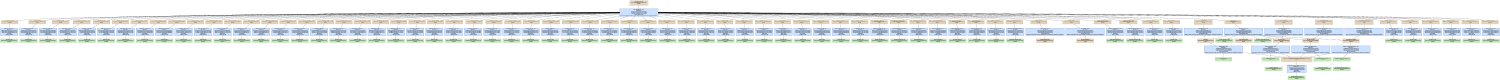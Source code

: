 digraph Blackjack {
   size = "10.000000,8.500000";
   concentrate = false;

   node [ shape = box, style = filled, color = "0.3 0.5 0.6", fillcolor = "0.3 0.2 0.9", fontname = "Monaco", fontsize = "9" ];
   n00001 [ label = "Debug/Blackjack.app\ne83a576bf2e1bb0464ac22a1ec302eac\nMissing", color = "0.1 0.5 0.5", fillcolor = "0.1 0.2 0.9", peripheries = 3 ];
   n00002 [ label = "Contents/Info.plist\n2f836f35e0dffb156bac295a39620efe\nMissing", color = "0.1 0.5 0.5", fillcolor = "0.1 0.2 0.9" ];
   n00003 [ label = "Blackjack.build/Info.plist\n00000000000000000000000000000000\nMissing", color = "0.1 0.5 0.5", fillcolor = "0.1 0.2 0.9" ];
   n00004 [ label = "Contents/PkgInfo\n8413fcc5563b51d0894e0cd2a6708473\nMissing", color = "0.1 0.5 0.5", fillcolor = "0.1 0.2 0.9" ];
   n00005 [ label = "Blackjack.build/PkgInfo\n00000000000000000000000000000000\nMissing", color = "0.1 0.5 0.5", fillcolor = "0.1 0.2 0.9" ];
   n00006 [ label = "English.lproj/MainMenu.nib\n58ee4582824a3989ac7b4a2d6907cb5d\nMissing", color = "0.1 0.5 0.5", fillcolor = "0.1 0.2 0.9" ];
   n00007 [ label = "English.lproj/MainMenu.nib\n000000004379891100000000000000aa\nUpToDate" ];
   n00008 [ label = "English.lproj/InfoPlist.strings\n05b2372dee38e5b9128bb5173e645634\nMissing", color = "0.1 0.5 0.5", fillcolor = "0.1 0.2 0.9" ];
   n00009 [ label = "English.lproj/InfoPlist.strings\n0000000043619fc00000000000000102\nUpToDate" ];
   n00010 [ label = "Resources/11.png\n558bfafe9b539900a593160f2d95b6fa\nMissing", color = "0.1 0.5 0.5", fillcolor = "0.1 0.2 0.9" ];
   n00011 [ label = "Blackjack/11.png\n00000000436591570000000000000c4d\nUpToDate" ];
   n00012 [ label = "Resources/14.png\n43052fceb82fb97c45ad75cd444d1380\nMissing", color = "0.1 0.5 0.5", fillcolor = "0.1 0.2 0.9" ];
   n00013 [ label = "Blackjack/14.png\n00000000436591570000000000000c14\nUpToDate" ];
   n00014 [ label = "Resources/15.png\n09388f1c2619375854dd22e1aa34fd54\nMissing", color = "0.1 0.5 0.5", fillcolor = "0.1 0.2 0.9" ];
   n00015 [ label = "Blackjack/15.png\n00000000436591570000000000000c27\nUpToDate" ];
   n00016 [ label = "Resources/16.png\n4c6fc25b2bbb3cc93d72339c8fb52527\nMissing", color = "0.1 0.5 0.5", fillcolor = "0.1 0.2 0.9" ];
   n00017 [ label = "Blackjack/16.png\n00000000436591570000000000000be6\nUpToDate" ];
   n00018 [ label = "Resources/17.png\nb9b4e4b1eeac23d382e468ec09bba896\nMissing", color = "0.1 0.5 0.5", fillcolor = "0.1 0.2 0.9" ];
   n00019 [ label = "Blackjack/17.png\n0000000043659157000000000000026f\nUpToDate" ];
   n00020 [ label = "Resources/18.png\n8ffd0766ba6f5d7398ebd87f99818968\nMissing", color = "0.1 0.5 0.5", fillcolor = "0.1 0.2 0.9" ];
   n00021 [ label = "Blackjack/18.png\n00000000436591570000000000000254\nUpToDate" ];
   n00022 [ label = "Resources/19.png\n91b50a1c5077518b6c751cd0f37b3444\nMissing", color = "0.1 0.5 0.5", fillcolor = "0.1 0.2 0.9" ];
   n00023 [ label = "Blackjack/19.png\n00000000436591570000000000000276\nUpToDate" ];
   n00024 [ label = "Resources/20.png\n675ef475ad4236c35e0b768dfe37c257\nMissing", color = "0.1 0.5 0.5", fillcolor = "0.1 0.2 0.9" ];
   n00025 [ label = "Blackjack/20.png\n0000000043659157000000000000022a\nUpToDate" ];
   n00026 [ label = "Resources/21.png\nacf0fe5405294459dd3d45dcb43175f7\nMissing", color = "0.1 0.5 0.5", fillcolor = "0.1 0.2 0.9" ];
   n00027 [ label = "Blackjack/21.png\n000000004365915700000000000002a7\nUpToDate" ];
   n00028 [ label = "Resources/22.png\ne95bcdee9e4ede478b1f737eee716c70\nMissing", color = "0.1 0.5 0.5", fillcolor = "0.1 0.2 0.9" ];
   n00029 [ label = "Blackjack/22.png\n00000000436591570000000000000260\nUpToDate" ];
   n00030 [ label = "Resources/23.png\nd527cead3932d660add754e83441efc2\nMissing", color = "0.1 0.5 0.5", fillcolor = "0.1 0.2 0.9" ];
   n00031 [ label = "Blackjack/23.png\n0000000043659157000000000000027a\nUpToDate" ];
   n00032 [ label = "Resources/24.png\n9f1978d42a9b223770151c3807e56538\nMissing", color = "0.1 0.5 0.5", fillcolor = "0.1 0.2 0.9" ];
   n00033 [ label = "Blackjack/24.png\n00000000436591570000000000000215\nUpToDate" ];
   n00034 [ label = "Resources/25.png\na1f48b72f38f084588875b112b2d9544\nMissing", color = "0.1 0.5 0.5", fillcolor = "0.1 0.2 0.9" ];
   n00035 [ label = "Blackjack/25.png\n00000000436591570000000000000264\nUpToDate" ];
   n00036 [ label = "Resources/26.png\nac154bc1cbae984e8dfc9cd19b978f56\nMissing", color = "0.1 0.5 0.5", fillcolor = "0.1 0.2 0.9" ];
   n00037 [ label = "Blackjack/26.png\n0000000043659157000000000000026a\nUpToDate" ];
   n00038 [ label = "Resources/27.png\nabb359dde3393bf712db465a35415c93\nMissing", color = "0.1 0.5 0.5", fillcolor = "0.1 0.2 0.9" ];
   n00039 [ label = "Blackjack/27.png\n00000000436591570000000000000271\nUpToDate" ];
   n00040 [ label = "Resources/28.png\n4f428b6a2431f64e4a14ef5eef84bb0d\nMissing", color = "0.1 0.5 0.5", fillcolor = "0.1 0.2 0.9" ];
   n00041 [ label = "Blackjack/28.png\n0000000043659157000000000000020d\nUpToDate" ];
   n00042 [ label = "Resources/29.png\n9683630dc1e8aa2d7c3b3e8ddbdbdaf3\nMissing", color = "0.1 0.5 0.5", fillcolor = "0.1 0.2 0.9" ];
   n00043 [ label = "Blackjack/29.png\n00000000436591570000000000000262\nUpToDate" ];
   n00044 [ label = "Resources/3.png\nc460351a7fd7e0d511a90d59f54c843f\nMissing", color = "0.1 0.5 0.5", fillcolor = "0.1 0.2 0.9" ];
   n00045 [ label = "Blackjack/3.png\n000000004365915700000000000001c5\nUpToDate" ];
   n00046 [ label = "Resources/30.png\n912fba66743463af1abad230e0418aed\nMissing", color = "0.1 0.5 0.5", fillcolor = "0.1 0.2 0.9" ];
   n00047 [ label = "Blackjack/30.png\n00000000436591570000000000000261\nUpToDate" ];
   n00048 [ label = "Resources/31.png\nbbf5984c4c3aae95770917334a8e7a88\nMissing", color = "0.1 0.5 0.5", fillcolor = "0.1 0.2 0.9" ];
   n00049 [ label = "Blackjack/31.png\n0000000043659157000000000000025e\nUpToDate" ];
   n00050 [ label = "Resources/32.png\n9f89bb10c160cc0b9c26bacbbe073f1c\nMissing", color = "0.1 0.5 0.5", fillcolor = "0.1 0.2 0.9" ];
   n00051 [ label = "Blackjack/32.png\n00000000436591570000000000000201\nUpToDate" ];
   n00052 [ label = "Resources/33.png\n991eb58a7c14b9858bffb22f7d4fc336\nMissing", color = "0.1 0.5 0.5", fillcolor = "0.1 0.2 0.9" ];
   n00053 [ label = "Blackjack/33.png\n000000004365915700000000000001fe\nUpToDate" ];
   n00054 [ label = "Resources/34.png\n168bad955e4afcdc57ad3b347d0ec71c\nMissing", color = "0.1 0.5 0.5", fillcolor = "0.1 0.2 0.9" ];
   n00055 [ label = "Blackjack/34.png\n00000000436591570000000000000208\nUpToDate" ];
   n00056 [ label = "Resources/35.png\nd45e00698108b82176c0df7bebe704b4\nMissing", color = "0.1 0.5 0.5", fillcolor = "0.1 0.2 0.9" ];
   n00057 [ label = "Blackjack/35.png\n00000000436591570000000000000213\nUpToDate" ];
   n00058 [ label = "Resources/36.png\nb0d3c4c78c6f0c37d1cea80849abaafd\nMissing", color = "0.1 0.5 0.5", fillcolor = "0.1 0.2 0.9" ];
   n00059 [ label = "Blackjack/36.png\n000000004365915700000000000001cf\nUpToDate" ];
   n00060 [ label = "Resources/37.png\nfbdb49cda25ef0460b5c7851a7f1b296\nMissing", color = "0.1 0.5 0.5", fillcolor = "0.1 0.2 0.9" ];
   n00061 [ label = "Blackjack/37.png\n00000000436591570000000000000229\nUpToDate" ];
   n00062 [ label = "Resources/38.png\ne2ec878f9ec41c6413885f15ab94425b\nMissing", color = "0.1 0.5 0.5", fillcolor = "0.1 0.2 0.9" ];
   n00063 [ label = "Blackjack/38.png\n0000000043659157000000000000022e\nUpToDate" ];
   n00064 [ label = "Resources/39.png\n44f85f52207437b8cb5fcfed918c0212\nMissing", color = "0.1 0.5 0.5", fillcolor = "0.1 0.2 0.9" ];
   n00065 [ label = "Blackjack/39.png\n00000000436591570000000000000242\nUpToDate" ];
   n00066 [ label = "Resources/4.png\nbfe63db2bc50f8e5bb7c52c1c0b1ff71\nMissing", color = "0.1 0.5 0.5", fillcolor = "0.1 0.2 0.9" ];
   n00067 [ label = "Blackjack/4.png\n00000000436591570000000000000184\nUpToDate" ];
   n00068 [ label = "Resources/40.png\nd391230a11d5aa9a5c1969cf58b0ba6f\nMissing", color = "0.1 0.5 0.5", fillcolor = "0.1 0.2 0.9" ];
   n00069 [ label = "Blackjack/40.png\n000000004365915700000000000001de\nUpToDate" ];
   n00070 [ label = "Resources/41.png\n664f5dff0649f22b2e9d4c4d219795b3\nMissing", color = "0.1 0.5 0.5", fillcolor = "0.1 0.2 0.9" ];
   n00071 [ label = "Blackjack/41.png\n000000004365915700000000000001da\nUpToDate" ];
   n00072 [ label = "Resources/42.png\ncb5ed950c5c4e0306d194c0e713bb288\nMissing", color = "0.1 0.5 0.5", fillcolor = "0.1 0.2 0.9" ];
   n00073 [ label = "Blackjack/42.png\n000000004365915700000000000001e6\nUpToDate" ];
   n00074 [ label = "Resources/43.png\n5c06613d57b4b74fb7303a13fc0bbe32\nMissing", color = "0.1 0.5 0.5", fillcolor = "0.1 0.2 0.9" ];
   n00075 [ label = "Blackjack/43.png\n000000004365915700000000000001ee\nUpToDate" ];
   n00076 [ label = "Resources/44.png\nce278a80ebb84ab6cfe090f717f3fb51\nMissing", color = "0.1 0.5 0.5", fillcolor = "0.1 0.2 0.9" ];
   n00077 [ label = "Blackjack/44.png\n000000004365915700000000000001b3\nUpToDate" ];
   n00078 [ label = "Resources/45.png\nf5e2578da93fee55313224427f6a297f\nMissing", color = "0.1 0.5 0.5", fillcolor = "0.1 0.2 0.9" ];
   n00079 [ label = "Blackjack/45.png\n000000004365915700000000000001f9\nUpToDate" ];
   n00080 [ label = "Resources/46.png\na96c00faddfdac3ff29a8d5cde16c527\nMissing", color = "0.1 0.5 0.5", fillcolor = "0.1 0.2 0.9" ];
   n00081 [ label = "Blackjack/46.png\n000000004365915700000000000001ff\nUpToDate" ];
   n00082 [ label = "Resources/47.png\n30de2d9d461ebc2d3ad6903d572a3ceb\nMissing", color = "0.1 0.5 0.5", fillcolor = "0.1 0.2 0.9" ];
   n00083 [ label = "Blackjack/47.png\n000000004365915700000000000001fc\nUpToDate" ];
   n00084 [ label = "Resources/48.png\nc6c6c33404e931757325e065d5d58ad5\nMissing", color = "0.1 0.5 0.5", fillcolor = "0.1 0.2 0.9" ];
   n00085 [ label = "Blackjack/48.png\n000000004365915700000000000001b8\nUpToDate" ];
   n00086 [ label = "Resources/49.png\nce5c5bb57ce3a964ed9ca7604e85bbbb\nMissing", color = "0.1 0.5 0.5", fillcolor = "0.1 0.2 0.9" ];
   n00087 [ label = "Blackjack/49.png\n000000004365915700000000000001c9\nUpToDate" ];
   n00088 [ label = "Resources/50.png\n315e22ba256e63e272213977ad30e666\nMissing", color = "0.1 0.5 0.5", fillcolor = "0.1 0.2 0.9" ];
   n00089 [ label = "Blackjack/50.png\n000000004365915700000000000001cf\nUpToDate" ];
   n00090 [ label = "Resources/51.png\n2ec61bd1868dc9fd7d3b1ae5e04695c0\nMissing", color = "0.1 0.5 0.5", fillcolor = "0.1 0.2 0.9" ];
   n00091 [ label = "Blackjack/51.png\n000000004365915700000000000001da\nUpToDate" ];
   n00092 [ label = "Resources/52.png\n786203af8dc16620f8b04f342d3bd54c\nMissing", color = "0.1 0.5 0.5", fillcolor = "0.1 0.2 0.9" ];
   n00093 [ label = "Blackjack/52.png\n0000000043659157000000000000019b\nUpToDate" ];
   n00094 [ label = "Resources/10.png\nfbd172342cf30d8a147f226ae85d25a7\nMissing", color = "0.1 0.5 0.5", fillcolor = "0.1 0.2 0.9" ];
   n00095 [ label = "Blackjack/10.png\n00000000436591570000000000000c94\nUpToDate" ];
   n00096 [ label = "Resources/12.png\nadb15dc6b52ed6a0f5f7172b0929add3\nMissing", color = "0.1 0.5 0.5", fillcolor = "0.1 0.2 0.9" ];
   n00097 [ label = "Blackjack/12.png\n00000000436591570000000000000c26\nUpToDate" ];
   n00098 [ label = "Resources/13.png\ne924b892bd335f7d2935c31af9730396\nMissing", color = "0.1 0.5 0.5", fillcolor = "0.1 0.2 0.9" ];
   n00099 [ label = "Blackjack/13.png\n00000000436591570000000000000c51\nUpToDate" ];
   n00100 [ label = "Resources/2.png\nd080bcc48c1ac5bb42af8c4a465f54f2\nMissing", color = "0.1 0.5 0.5", fillcolor = "0.1 0.2 0.9" ];
   n00101 [ label = "Blackjack/2.png\n00000000436591570000000000000247\nUpToDate" ];
   n00102 [ label = "Resources/6.png\n6e65022b40e0fe848a3e2b8e61b2f432\nMissing", color = "0.1 0.5 0.5", fillcolor = "0.1 0.2 0.9" ];
   n00103 [ label = "Blackjack/6.png\n00000000436591570000000000000c0b\nUpToDate" ];
   n00104 [ label = "Resources/7.png\ndaf104fd58688e250c8079b7f30db80c\nMissing", color = "0.1 0.5 0.5", fillcolor = "0.1 0.2 0.9" ];
   n00105 [ label = "Blackjack/7.png\n00000000436591570000000000000c75\nUpToDate" ];
   n00106 [ label = "Resources/8.png\n6d782cfadcba6b43fbfda230e3f89173\nMissing", color = "0.1 0.5 0.5", fillcolor = "0.1 0.2 0.9" ];
   n00107 [ label = "Blackjack/8.png\n00000000436591570000000000000c15\nUpToDate" ];
   n00108 [ label = "Resources/5.png\nced37b71bbf161cdf0508603f97b2eb1\nMissing", color = "0.1 0.5 0.5", fillcolor = "0.1 0.2 0.9" ];
   n00109 [ label = "Blackjack/5.png\n00000000436591570000000000000bd9\nUpToDate" ];
   n00110 [ label = "Resources/9.png\nc9693bead4ff099b8444dd03b48c9bef\nMissing", color = "0.1 0.5 0.5", fillcolor = "0.1 0.2 0.9" ];
   n00111 [ label = "Blackjack/9.png\n00000000436591570000000000000be4\nUpToDate" ];
   n00112 [ label = "Resources/b1fv.png\n063d85e01efa06d9d6829fb050cd805b\nMissing", color = "0.1 0.5 0.5", fillcolor = "0.1 0.2 0.9" ];
   n00113 [ label = "Blackjack/b1fv.png\n000000004365915700000000000000ef\nUpToDate" ];
   n00114 [ label = "Resources/1.png\nfe2644b06a0f7d93c5ca4758d17b658a\nMissing", color = "0.1 0.5 0.5", fillcolor = "0.1 0.2 0.9" ];
   n00115 [ label = "Blackjack/1.png\n000000004365915700000000000001b8\nUpToDate" ];
   n00116 [ label = "Resources/blackjack.icns\na34a5d07e341cfa987bd8944dacb1e1a\nMissing", color = "0.1 0.5 0.5", fillcolor = "0.1 0.2 0.9" ];
   n00117 [ label = "Blackjack/blackjack.icns\n0000000043765cf3000000000000dd0e\nUpToDate" ];
   n00118 [ label = "English.lproj/Preferences.nib\ne6b8823f53092d8416a74d58164abca6\nMissing", color = "0.1 0.5 0.5", fillcolor = "0.1 0.2 0.9" ];
   n00119 [ label = "English.lproj/Preferences.nib\n000000004379314900000000000000aa\nUpToDate" ];
   n00120 [ label = "Resources/gameover.aif\nb5a41c85461f4ff4eb5eb49c15321997\nMissing", color = "0.1 0.5 0.5", fillcolor = "0.1 0.2 0.9" ];
   n00121 [ label = "Blackjack/gameover.aif\n000000004379110a0000000000006b7a\nUpToDate" ];
   n00122 [ label = "Resources/notbadfo.aif\n89a9be1c775e70bd2ed19b0a8f98b394\nMissing", color = "0.1 0.5 0.5", fillcolor = "0.1 0.2 0.9" ];
   n00123 [ label = "Blackjack/notbadfo.aif\n00000000437911cf000000000000b600\nUpToDate" ];
   n00124 [ label = "Resources/synthetic.aif\n678f1b34e091376968ac4f250affd553\nMissing", color = "0.1 0.5 0.5", fillcolor = "0.1 0.2 0.9" ];
   n00125 [ label = "Blackjack/synthetic.aif\n00000000437912680000000000006ee0\nUpToDate" ];
   n00126 [ label = "Resources/yeah.wav\n3cebec84e438982adee609699c2bacf9\nMissing", color = "0.1 0.5 0.5", fillcolor = "0.1 0.2 0.9" ];
   n00127 [ label = "Blackjack/yeah.wav\n00000000437a49330000000000001dea\nUpToDate" ];
   n00128 [ label = "Resources/control.wav\nf9e2e6ab1d232c3f817f43615f41284d\nMissing", color = "0.1 0.5 0.5", fillcolor = "0.1 0.2 0.9" ];
   n00129 [ label = "../control.wav\n00000000437a4f380000000000009f50\nUpToDate" ];
   n00130 [ label = "Resources/inconceivable4.wav\nac0fa5ab0fa31d15cb1360a912a73535\nMissing", color = "0.1 0.5 0.5", fillcolor = "0.1 0.2 0.9" ];
   n00131 [ label = "Blackjack/inconceivable4.wav\n00000000437a53110000000000001adc\nUpToDate" ];
   n00132 [ label = "ppc/main.o\nb289b7f6c39951ca9adf943caec704c9\nMissing", color = "0.1 0.5 0.5", fillcolor = "0.1 0.2 0.9" ];
   n00133 [ label = "Blackjack/Blackjack_Prefix.pch\n0000000043619fc00000000000000095\nUpToDate" ];
   n00134 [ label = "Blackjack_Prefix-bblxwdbrkbgvaicllxnalfdzdrea/Blackjack_Prefix.pch.gch\n1384df6b63d092bef6a295ab705a6c8d\nMissing", color = "0.1 0.5 0.5", fillcolor = "0.1 0.2 0.9", peripheries = 3 ];
   n00135 [ label = "Blackjack/main.m\n0000000043619fc000000000000000ff\nUpToDate" ];
   n00136 [ label = "ppc/TableView.o\na183f9090348f5e53d42e86d918f85b6\nMissing", color = "0.1 0.5 0.5", fillcolor = "0.1 0.2 0.9" ];
   n00137 [ label = "Blackjack/TableView.m\n00000000437988ce00000000000012b2\nUpToDate" ];
   n00138 [ label = "ppc/AppController.o\n25a0c6434df34f22413ce4482badfbf6\nMissing", color = "0.1 0.5 0.5", fillcolor = "0.1 0.2 0.9" ];
   n00139 [ label = "Blackjack/AppController.m\n00000000437a54aa00000000000042ce\nUpToDate" ];
   n00140 [ label = "ppc/PreferenceController.o\nd364fff628d4a968148155b597c1e42b\nMissing", color = "0.1 0.5 0.5", fillcolor = "0.1 0.2 0.9" ];
   n00141 [ label = "Blackjack/PreferenceController.m\n0000000043798b3100000000000004dd\nUpToDate" ];
   n00142 [ label = "MacOS/Blackjack\ndaaa0fcbe92febf56a7f20a6148ed7a9\nMissing", color = "0.1 0.5 0.5", fillcolor = "0.1 0.2 0.9" ];
   n00143 [ label = "ppc/main.ob\n87e016d10e235ef96c5cdeb5106e3ad7\nMissing", color = "0.1 0.5 0.5", fillcolor = "0.1 0.2 0.9", peripheries = 3 ];
   n00144 [ label = "ppc/TableView.ob\n17a5f29cc03a5acd8fb98f374f9268ba\nMissing", color = "0.1 0.5 0.5", fillcolor = "0.1 0.2 0.9", peripheries = 3 ];
   n00145 [ label = "ppc/AppController.ob\n23fa50bce058f7f2f98ce3b69ba8a2f7\nMissing", color = "0.1 0.5 0.5", fillcolor = "0.1 0.2 0.9", peripheries = 3 ];
   n00146 [ label = "ppc/PreferenceController.ob\nc17384a6d9a5ebf34ea87c5048810a8b\nMissing", color = "0.1 0.5 0.5", fillcolor = "0.1 0.2 0.9", peripheries = 3 ];
   n00147 [ label = "Resources/libZeroLinkAppStub.a\n000000004314b4220000000000000ae0\nUpToDate" ];
   n00148 [ label = "Cocoa.framework/Cocoa[C]\n000000004374b4680000000000002260\nUpToDate" ];
   n00149 [ label = "ppc/Blackjack.zerolink\n00000000000000000000000000000000\nMissing", color = "0.1 0.5 0.5", fillcolor = "0.1 0.2 0.9" ];
   n00150 [ label = "Blackjack/TableView.h\n00000000437983810000000000000207\nUpToDate" ];
   n00151 [ label = "Blackjack/AppController.h\n00000000437a57c900000000000006ee\nUpToDate" ];
   n00152 [ label = "Blackjack/PreferenceController.h\n00000000437930040000000000000239\nUpToDate" ];

   node [ shape = box, style = "filled,bold", color = "0.7 0.5 0.7", fillcolor = "0.7 0.2 1.0", fontname = "Monaco", fontsize = "9" ];
   c00001 [ label = "PBXCp Info.plist <wt:0>\nwaitCount: 0\n00000000000000000000000000000000\n^ 2f836f35e0dffb156bac295a39620efe\n= 2f836f35e0dffb156bac295a39620efe\nIndirectlyNeedsToRun\nNeeds to run because at least one of the inputs to the command are scheduled to be updated.", color = "0.6 0.5 0.7", fillcolor = "0.6 0.2 1.0" ];
   c00002 [ label = "PBXCp PkgInfo <wt:0>\nwaitCount: 0\n00000000000000000000000000000000\n^ 8413fcc5563b51d0894e0cd2a6708473\n= 8413fcc5563b51d0894e0cd2a6708473\nIndirectlyNeedsToRun\nNeeds to run because at least one of the inputs to the command are scheduled to be updated.", color = "0.6 0.5 0.7", fillcolor = "0.6 0.2 1.0" ];
   c00003 [ label = "CpResource MainMenu.nib <wt:2>\nwaitCount: 0\n00000000000000000000000000000000\n^ 58ee4582824a3989ac7b4a2d6907cb5d\n= 58ee4582824a3989ac7b4a2d6907cb5d\nNeedsToRun\n1 output is missing", color = "0.6 0.5 0.7", fillcolor = "0.6 0.2 1.0" ];
   c00004 [ label = "CpResource InfoPlist.strings <wt:2>\nwaitCount: 0\n00000000000000000000000000000000\n^ 05b2372dee38e5b9128bb5173e645634\n= 05b2372dee38e5b9128bb5173e645634\nNeedsToRun\n1 output is missing", color = "0.6 0.5 0.7", fillcolor = "0.6 0.2 1.0" ];
   c00005 [ label = "CpResource 11.png <wt:2>\nwaitCount: 0\n00000000000000000000000000000000\n^ 558bfafe9b539900a593160f2d95b6fa\n= 558bfafe9b539900a593160f2d95b6fa\nNeedsToRun\n1 output is missing", color = "0.6 0.5 0.7", fillcolor = "0.6 0.2 1.0" ];
   c00006 [ label = "CpResource 14.png <wt:2>\nwaitCount: 0\n00000000000000000000000000000000\n^ 43052fceb82fb97c45ad75cd444d1380\n= 43052fceb82fb97c45ad75cd444d1380\nNeedsToRun\n1 output is missing", color = "0.6 0.5 0.7", fillcolor = "0.6 0.2 1.0" ];
   c00007 [ label = "CpResource 15.png <wt:2>\nwaitCount: 0\n00000000000000000000000000000000\n^ 09388f1c2619375854dd22e1aa34fd54\n= 09388f1c2619375854dd22e1aa34fd54\nNeedsToRun\n1 output is missing", color = "0.6 0.5 0.7", fillcolor = "0.6 0.2 1.0" ];
   c00008 [ label = "CpResource 16.png <wt:2>\nwaitCount: 0\n00000000000000000000000000000000\n^ 4c6fc25b2bbb3cc93d72339c8fb52527\n= 4c6fc25b2bbb3cc93d72339c8fb52527\nNeedsToRun\n1 output is missing", color = "0.6 0.5 0.7", fillcolor = "0.6 0.2 1.0" ];
   c00009 [ label = "CpResource 17.png <wt:2>\nwaitCount: 0\n00000000000000000000000000000000\n^ b9b4e4b1eeac23d382e468ec09bba896\n= b9b4e4b1eeac23d382e468ec09bba896\nNeedsToRun\n1 output is missing", color = "0.6 0.5 0.7", fillcolor = "0.6 0.2 1.0" ];
   c00010 [ label = "CpResource 18.png <wt:2>\nwaitCount: 0\n00000000000000000000000000000000\n^ 8ffd0766ba6f5d7398ebd87f99818968\n= 8ffd0766ba6f5d7398ebd87f99818968\nNeedsToRun\n1 output is missing", color = "0.6 0.5 0.7", fillcolor = "0.6 0.2 1.0" ];
   c00011 [ label = "CpResource 19.png <wt:2>\nwaitCount: 0\n00000000000000000000000000000000\n^ 91b50a1c5077518b6c751cd0f37b3444\n= 91b50a1c5077518b6c751cd0f37b3444\nNeedsToRun\n1 output is missing", color = "0.6 0.5 0.7", fillcolor = "0.6 0.2 1.0" ];
   c00012 [ label = "CpResource 20.png <wt:2>\nwaitCount: 0\n00000000000000000000000000000000\n^ 675ef475ad4236c35e0b768dfe37c257\n= 675ef475ad4236c35e0b768dfe37c257\nNeedsToRun\n1 output is missing", color = "0.6 0.5 0.7", fillcolor = "0.6 0.2 1.0" ];
   c00013 [ label = "CpResource 21.png <wt:2>\nwaitCount: 0\n00000000000000000000000000000000\n^ acf0fe5405294459dd3d45dcb43175f7\n= acf0fe5405294459dd3d45dcb43175f7\nNeedsToRun\n1 output is missing", color = "0.6 0.5 0.7", fillcolor = "0.6 0.2 1.0" ];
   c00014 [ label = "CpResource 22.png <wt:2>\nwaitCount: 0\n00000000000000000000000000000000\n^ e95bcdee9e4ede478b1f737eee716c70\n= e95bcdee9e4ede478b1f737eee716c70\nNeedsToRun\n1 output is missing", color = "0.6 0.5 0.7", fillcolor = "0.6 0.2 1.0" ];
   c00015 [ label = "CpResource 23.png <wt:2>\nwaitCount: 0\n00000000000000000000000000000000\n^ d527cead3932d660add754e83441efc2\n= d527cead3932d660add754e83441efc2\nNeedsToRun\n1 output is missing", color = "0.6 0.5 0.7", fillcolor = "0.6 0.2 1.0" ];
   c00016 [ label = "CpResource 24.png <wt:2>\nwaitCount: 0\n00000000000000000000000000000000\n^ 9f1978d42a9b223770151c3807e56538\n= 9f1978d42a9b223770151c3807e56538\nNeedsToRun\n1 output is missing", color = "0.6 0.5 0.7", fillcolor = "0.6 0.2 1.0" ];
   c00017 [ label = "CpResource 25.png <wt:2>\nwaitCount: 0\n00000000000000000000000000000000\n^ a1f48b72f38f084588875b112b2d9544\n= a1f48b72f38f084588875b112b2d9544\nNeedsToRun\n1 output is missing", color = "0.6 0.5 0.7", fillcolor = "0.6 0.2 1.0" ];
   c00018 [ label = "CpResource 26.png <wt:2>\nwaitCount: 0\n00000000000000000000000000000000\n^ ac154bc1cbae984e8dfc9cd19b978f56\n= ac154bc1cbae984e8dfc9cd19b978f56\nNeedsToRun\n1 output is missing", color = "0.6 0.5 0.7", fillcolor = "0.6 0.2 1.0" ];
   c00019 [ label = "CpResource 27.png <wt:2>\nwaitCount: 0\n00000000000000000000000000000000\n^ abb359dde3393bf712db465a35415c93\n= abb359dde3393bf712db465a35415c93\nNeedsToRun\n1 output is missing", color = "0.6 0.5 0.7", fillcolor = "0.6 0.2 1.0" ];
   c00020 [ label = "CpResource 28.png <wt:2>\nwaitCount: 0\n00000000000000000000000000000000\n^ 4f428b6a2431f64e4a14ef5eef84bb0d\n= 4f428b6a2431f64e4a14ef5eef84bb0d\nNeedsToRun\n1 output is missing", color = "0.6 0.5 0.7", fillcolor = "0.6 0.2 1.0" ];
   c00021 [ label = "CpResource 29.png <wt:2>\nwaitCount: 0\n00000000000000000000000000000000\n^ 9683630dc1e8aa2d7c3b3e8ddbdbdaf3\n= 9683630dc1e8aa2d7c3b3e8ddbdbdaf3\nNeedsToRun\n1 output is missing", color = "0.6 0.5 0.7", fillcolor = "0.6 0.2 1.0" ];
   c00022 [ label = "CpResource 3.png <wt:2>\nwaitCount: 0\n00000000000000000000000000000000\n^ c460351a7fd7e0d511a90d59f54c843f\n= c460351a7fd7e0d511a90d59f54c843f\nNeedsToRun\n1 output is missing", color = "0.6 0.5 0.7", fillcolor = "0.6 0.2 1.0" ];
   c00023 [ label = "CpResource 30.png <wt:2>\nwaitCount: 0\n00000000000000000000000000000000\n^ 912fba66743463af1abad230e0418aed\n= 912fba66743463af1abad230e0418aed\nNeedsToRun\n1 output is missing", color = "0.6 0.5 0.7", fillcolor = "0.6 0.2 1.0" ];
   c00024 [ label = "CpResource 31.png <wt:2>\nwaitCount: 0\n00000000000000000000000000000000\n^ bbf5984c4c3aae95770917334a8e7a88\n= bbf5984c4c3aae95770917334a8e7a88\nNeedsToRun\n1 output is missing", color = "0.6 0.5 0.7", fillcolor = "0.6 0.2 1.0" ];
   c00025 [ label = "CpResource 32.png <wt:2>\nwaitCount: 0\n00000000000000000000000000000000\n^ 9f89bb10c160cc0b9c26bacbbe073f1c\n= 9f89bb10c160cc0b9c26bacbbe073f1c\nNeedsToRun\n1 output is missing", color = "0.6 0.5 0.7", fillcolor = "0.6 0.2 1.0" ];
   c00026 [ label = "CpResource 33.png <wt:2>\nwaitCount: 0\n00000000000000000000000000000000\n^ 991eb58a7c14b9858bffb22f7d4fc336\n= 991eb58a7c14b9858bffb22f7d4fc336\nNeedsToRun\n1 output is missing", color = "0.6 0.5 0.7", fillcolor = "0.6 0.2 1.0" ];
   c00027 [ label = "CpResource 34.png <wt:2>\nwaitCount: 0\n00000000000000000000000000000000\n^ 168bad955e4afcdc57ad3b347d0ec71c\n= 168bad955e4afcdc57ad3b347d0ec71c\nNeedsToRun\n1 output is missing", color = "0.6 0.5 0.7", fillcolor = "0.6 0.2 1.0" ];
   c00028 [ label = "CpResource 35.png <wt:2>\nwaitCount: 0\n00000000000000000000000000000000\n^ d45e00698108b82176c0df7bebe704b4\n= d45e00698108b82176c0df7bebe704b4\nNeedsToRun\n1 output is missing", color = "0.6 0.5 0.7", fillcolor = "0.6 0.2 1.0" ];
   c00029 [ label = "CpResource 36.png <wt:2>\nwaitCount: 0\n00000000000000000000000000000000\n^ b0d3c4c78c6f0c37d1cea80849abaafd\n= b0d3c4c78c6f0c37d1cea80849abaafd\nNeedsToRun\n1 output is missing", color = "0.6 0.5 0.7", fillcolor = "0.6 0.2 1.0" ];
   c00030 [ label = "CpResource 37.png <wt:2>\nwaitCount: 0\n00000000000000000000000000000000\n^ fbdb49cda25ef0460b5c7851a7f1b296\n= fbdb49cda25ef0460b5c7851a7f1b296\nNeedsToRun\n1 output is missing", color = "0.6 0.5 0.7", fillcolor = "0.6 0.2 1.0" ];
   c00031 [ label = "CpResource 38.png <wt:2>\nwaitCount: 0\n00000000000000000000000000000000\n^ e2ec878f9ec41c6413885f15ab94425b\n= e2ec878f9ec41c6413885f15ab94425b\nNeedsToRun\n1 output is missing", color = "0.6 0.5 0.7", fillcolor = "0.6 0.2 1.0" ];
   c00032 [ label = "CpResource 39.png <wt:2>\nwaitCount: 0\n00000000000000000000000000000000\n^ 44f85f52207437b8cb5fcfed918c0212\n= 44f85f52207437b8cb5fcfed918c0212\nNeedsToRun\n1 output is missing", color = "0.6 0.5 0.7", fillcolor = "0.6 0.2 1.0" ];
   c00033 [ label = "CpResource 4.png <wt:2>\nwaitCount: 0\n00000000000000000000000000000000\n^ bfe63db2bc50f8e5bb7c52c1c0b1ff71\n= bfe63db2bc50f8e5bb7c52c1c0b1ff71\nNeedsToRun\n1 output is missing", color = "0.6 0.5 0.7", fillcolor = "0.6 0.2 1.0" ];
   c00034 [ label = "CpResource 40.png <wt:2>\nwaitCount: 0\n00000000000000000000000000000000\n^ d391230a11d5aa9a5c1969cf58b0ba6f\n= d391230a11d5aa9a5c1969cf58b0ba6f\nNeedsToRun\n1 output is missing", color = "0.6 0.5 0.7", fillcolor = "0.6 0.2 1.0" ];
   c00035 [ label = "CpResource 41.png <wt:2>\nwaitCount: 0\n00000000000000000000000000000000\n^ 664f5dff0649f22b2e9d4c4d219795b3\n= 664f5dff0649f22b2e9d4c4d219795b3\nNeedsToRun\n1 output is missing", color = "0.6 0.5 0.7", fillcolor = "0.6 0.2 1.0" ];
   c00036 [ label = "CpResource 42.png <wt:2>\nwaitCount: 0\n00000000000000000000000000000000\n^ cb5ed950c5c4e0306d194c0e713bb288\n= cb5ed950c5c4e0306d194c0e713bb288\nNeedsToRun\n1 output is missing", color = "0.6 0.5 0.7", fillcolor = "0.6 0.2 1.0" ];
   c00037 [ label = "CpResource 43.png <wt:2>\nwaitCount: 0\n00000000000000000000000000000000\n^ 5c06613d57b4b74fb7303a13fc0bbe32\n= 5c06613d57b4b74fb7303a13fc0bbe32\nNeedsToRun\n1 output is missing", color = "0.6 0.5 0.7", fillcolor = "0.6 0.2 1.0" ];
   c00038 [ label = "CpResource 44.png <wt:2>\nwaitCount: 0\n00000000000000000000000000000000\n^ ce278a80ebb84ab6cfe090f717f3fb51\n= ce278a80ebb84ab6cfe090f717f3fb51\nNeedsToRun\n1 output is missing", color = "0.6 0.5 0.7", fillcolor = "0.6 0.2 1.0" ];
   c00039 [ label = "CpResource 45.png <wt:2>\nwaitCount: 0\n00000000000000000000000000000000\n^ f5e2578da93fee55313224427f6a297f\n= f5e2578da93fee55313224427f6a297f\nNeedsToRun\n1 output is missing", color = "0.6 0.5 0.7", fillcolor = "0.6 0.2 1.0" ];
   c00040 [ label = "CpResource 46.png <wt:2>\nwaitCount: 0\n00000000000000000000000000000000\n^ a96c00faddfdac3ff29a8d5cde16c527\n= a96c00faddfdac3ff29a8d5cde16c527\nNeedsToRun\n1 output is missing", color = "0.6 0.5 0.7", fillcolor = "0.6 0.2 1.0" ];
   c00041 [ label = "CpResource 47.png <wt:2>\nwaitCount: 0\n00000000000000000000000000000000\n^ 30de2d9d461ebc2d3ad6903d572a3ceb\n= 30de2d9d461ebc2d3ad6903d572a3ceb\nNeedsToRun\n1 output is missing", color = "0.6 0.5 0.7", fillcolor = "0.6 0.2 1.0" ];
   c00042 [ label = "CpResource 48.png <wt:2>\nwaitCount: 0\n00000000000000000000000000000000\n^ c6c6c33404e931757325e065d5d58ad5\n= c6c6c33404e931757325e065d5d58ad5\nNeedsToRun\n1 output is missing", color = "0.6 0.5 0.7", fillcolor = "0.6 0.2 1.0" ];
   c00043 [ label = "CpResource 49.png <wt:2>\nwaitCount: 0\n00000000000000000000000000000000\n^ ce5c5bb57ce3a964ed9ca7604e85bbbb\n= ce5c5bb57ce3a964ed9ca7604e85bbbb\nNeedsToRun\n1 output is missing", color = "0.6 0.5 0.7", fillcolor = "0.6 0.2 1.0" ];
   c00044 [ label = "CpResource 50.png <wt:2>\nwaitCount: 0\n00000000000000000000000000000000\n^ 315e22ba256e63e272213977ad30e666\n= 315e22ba256e63e272213977ad30e666\nNeedsToRun\n1 output is missing", color = "0.6 0.5 0.7", fillcolor = "0.6 0.2 1.0" ];
   c00045 [ label = "CpResource 51.png <wt:2>\nwaitCount: 0\n00000000000000000000000000000000\n^ 2ec61bd1868dc9fd7d3b1ae5e04695c0\n= 2ec61bd1868dc9fd7d3b1ae5e04695c0\nNeedsToRun\n1 output is missing", color = "0.6 0.5 0.7", fillcolor = "0.6 0.2 1.0" ];
   c00046 [ label = "CpResource 52.png <wt:2>\nwaitCount: 0\n00000000000000000000000000000000\n^ 786203af8dc16620f8b04f342d3bd54c\n= 786203af8dc16620f8b04f342d3bd54c\nNeedsToRun\n1 output is missing", color = "0.6 0.5 0.7", fillcolor = "0.6 0.2 1.0" ];
   c00047 [ label = "CpResource 10.png <wt:2>\nwaitCount: 0\n00000000000000000000000000000000\n^ fbd172342cf30d8a147f226ae85d25a7\n= fbd172342cf30d8a147f226ae85d25a7\nNeedsToRun\n1 output is missing", color = "0.6 0.5 0.7", fillcolor = "0.6 0.2 1.0" ];
   c00048 [ label = "CpResource 12.png <wt:2>\nwaitCount: 0\n00000000000000000000000000000000\n^ adb15dc6b52ed6a0f5f7172b0929add3\n= adb15dc6b52ed6a0f5f7172b0929add3\nNeedsToRun\n1 output is missing", color = "0.6 0.5 0.7", fillcolor = "0.6 0.2 1.0" ];
   c00049 [ label = "CpResource 13.png <wt:2>\nwaitCount: 0\n00000000000000000000000000000000\n^ e924b892bd335f7d2935c31af9730396\n= e924b892bd335f7d2935c31af9730396\nNeedsToRun\n1 output is missing", color = "0.6 0.5 0.7", fillcolor = "0.6 0.2 1.0" ];
   c00050 [ label = "CpResource 2.png <wt:2>\nwaitCount: 0\n00000000000000000000000000000000\n^ d080bcc48c1ac5bb42af8c4a465f54f2\n= d080bcc48c1ac5bb42af8c4a465f54f2\nNeedsToRun\n1 output is missing", color = "0.6 0.5 0.7", fillcolor = "0.6 0.2 1.0" ];
   c00051 [ label = "CpResource 6.png <wt:2>\nwaitCount: 0\n00000000000000000000000000000000\n^ 6e65022b40e0fe848a3e2b8e61b2f432\n= 6e65022b40e0fe848a3e2b8e61b2f432\nNeedsToRun\n1 output is missing", color = "0.6 0.5 0.7", fillcolor = "0.6 0.2 1.0" ];
   c00052 [ label = "CpResource 7.png <wt:2>\nwaitCount: 0\n00000000000000000000000000000000\n^ daf104fd58688e250c8079b7f30db80c\n= daf104fd58688e250c8079b7f30db80c\nNeedsToRun\n1 output is missing", color = "0.6 0.5 0.7", fillcolor = "0.6 0.2 1.0" ];
   c00053 [ label = "CpResource 8.png <wt:2>\nwaitCount: 0\n00000000000000000000000000000000\n^ 6d782cfadcba6b43fbfda230e3f89173\n= 6d782cfadcba6b43fbfda230e3f89173\nNeedsToRun\n1 output is missing", color = "0.6 0.5 0.7", fillcolor = "0.6 0.2 1.0" ];
   c00054 [ label = "CpResource 5.png <wt:2>\nwaitCount: 0\n00000000000000000000000000000000\n^ ced37b71bbf161cdf0508603f97b2eb1\n= ced37b71bbf161cdf0508603f97b2eb1\nNeedsToRun\n1 output is missing", color = "0.6 0.5 0.7", fillcolor = "0.6 0.2 1.0" ];
   c00055 [ label = "CpResource 9.png <wt:2>\nwaitCount: 0\n00000000000000000000000000000000\n^ c9693bead4ff099b8444dd03b48c9bef\n= c9693bead4ff099b8444dd03b48c9bef\nNeedsToRun\n1 output is missing", color = "0.6 0.5 0.7", fillcolor = "0.6 0.2 1.0" ];
   c00056 [ label = "CpResource b1fv.png <wt:2>\nwaitCount: 0\n00000000000000000000000000000000\n^ 063d85e01efa06d9d6829fb050cd805b\n= 063d85e01efa06d9d6829fb050cd805b\nNeedsToRun\n1 output is missing", color = "0.6 0.5 0.7", fillcolor = "0.6 0.2 1.0" ];
   c00057 [ label = "CpResource 1.png <wt:2>\nwaitCount: 0\n00000000000000000000000000000000\n^ fe2644b06a0f7d93c5ca4758d17b658a\n= fe2644b06a0f7d93c5ca4758d17b658a\nNeedsToRun\n1 output is missing", color = "0.6 0.5 0.7", fillcolor = "0.6 0.2 1.0" ];
   c00058 [ label = "CpResource blackjack.icns <wt:2>\nwaitCount: 0\n00000000000000000000000000000000\n^ a34a5d07e341cfa987bd8944dacb1e1a\n= a34a5d07e341cfa987bd8944dacb1e1a\nNeedsToRun\n1 output is missing", color = "0.6 0.5 0.7", fillcolor = "0.6 0.2 1.0" ];
   c00059 [ label = "CpResource Preferences.nib <wt:2>\nwaitCount: 0\n00000000000000000000000000000000\n^ e6b8823f53092d8416a74d58164abca6\n= e6b8823f53092d8416a74d58164abca6\nNeedsToRun\n1 output is missing", color = "0.6 0.5 0.7", fillcolor = "0.6 0.2 1.0" ];
   c00060 [ label = "CpResource gameover.aif <wt:2>\nwaitCount: 0\n00000000000000000000000000000000\n^ b5a41c85461f4ff4eb5eb49c15321997\n= b5a41c85461f4ff4eb5eb49c15321997\nNeedsToRun\n1 output is missing", color = "0.6 0.5 0.7", fillcolor = "0.6 0.2 1.0" ];
   c00061 [ label = "CpResource notbadfo.aif <wt:2>\nwaitCount: 0\n00000000000000000000000000000000\n^ 89a9be1c775e70bd2ed19b0a8f98b394\n= 89a9be1c775e70bd2ed19b0a8f98b394\nNeedsToRun\n1 output is missing", color = "0.6 0.5 0.7", fillcolor = "0.6 0.2 1.0" ];
   c00062 [ label = "CpResource synthetic.aif <wt:2>\nwaitCount: 0\n00000000000000000000000000000000\n^ 678f1b34e091376968ac4f250affd553\n= 678f1b34e091376968ac4f250affd553\nNeedsToRun\n1 output is missing", color = "0.6 0.5 0.7", fillcolor = "0.6 0.2 1.0" ];
   c00063 [ label = "CpResource yeah.wav <wt:2>\nwaitCount: 0\n00000000000000000000000000000000\n^ 3cebec84e438982adee609699c2bacf9\n= 3cebec84e438982adee609699c2bacf9\nNeedsToRun\n1 output is missing", color = "0.6 0.5 0.7", fillcolor = "0.6 0.2 1.0" ];
   c00064 [ label = "CpResource control.wav <wt:2>\nwaitCount: 0\n00000000000000000000000000000000\n^ f9e2e6ab1d232c3f817f43615f41284d\n= f9e2e6ab1d232c3f817f43615f41284d\nNeedsToRun\n1 output is missing", color = "0.6 0.5 0.7", fillcolor = "0.6 0.2 1.0" ];
   c00065 [ label = "CpResource inconceivable4.wav <wt:2>\nwaitCount: 0\n00000000000000000000000000000000\n^ ac0fa5ab0fa31d15cb1360a912a73535\n= ac0fa5ab0fa31d15cb1360a912a73535\nNeedsToRun\n1 output is missing", color = "0.6 0.5 0.7", fillcolor = "0.6 0.2 1.0" ];
   c00066 [ label = "CompileC main.o <wt:4>\nwaitCount: 0\n1384df6b20b10d7ef6a295ab705a6c72\n^ a10d689de3285cb46c7d0197de9d68bb\n= b289b7f6c39951ca9adf943caec704c9\nIndirectlyNeedsToRun\nNeeds to run because at least one of the inputs to the command are scheduled to be updated.", color = "0.6 0.5 0.7", fillcolor = "0.6 0.2 1.0" ];
   c00067 [ label = "ProcessPCH Blackjack_Prefix.pch.gch <wt:3>\nwaitCount: 0\n0000000043619fc00000000000000095\n^ 1384df6b20b10d7ef6a295ab705a6c18\n= 1384df6b63d092bef6a295ab705a6c8d\nNeedsToRun\n1 output is missing", color = "0.6 0.5 0.7", fillcolor = "0.6 0.2 1.0" ];
   c00068 [ label = "CompileC TableView.o <wt:4>\nwaitCount: 0\n1384df6b63d099f1f6a295ab705a7c38\n^ b207266260986c14cbe07dc6e1d5f98e\n= a183f9090348f5e53d42e86d918f85b6\nIndirectlyNeedsToRun\nNeeds to run because at least one of the inputs to the command are scheduled to be updated.", color = "0.6 0.5 0.7", fillcolor = "0.6 0.2 1.0" ];
   c00069 [ label = "CompileC AppController.o <wt:4>\nwaitCount: 0\n1384df6b63d02258f6a295ab705a2893\n^ 362419282e236d7ab79e71e35bf7d365\n= 25a0c6434df34f22413ce4482badfbf6\nIndirectlyNeedsToRun\nNeeds to run because at least one of the inputs to the command are scheduled to be updated.", color = "0.6 0.5 0.7", fillcolor = "0.6 0.2 1.0" ];
   c00070 [ label = "CompileC PreferenceController.o <wt:4>\nwaitCount: 0\n1384df6b20aa7e42f6a295ab705a6c87\n^ c0e0209d087ed72ae223c01ee79b88ac\n= d364fff628d4a968148155b597c1e42b\nIndirectlyNeedsToRun\nNeeds to run because at least one of the inputs to the command are scheduled to be updated.", color = "0.6 0.5 0.7", fillcolor = "0.6 0.2 1.0" ];
   c00071 [ label = "Bundlizing main.ob <wt:4>\nwaitCount: 0\nb289b7f6c39951ca9adf943caec704c9\n^ 3569a127cdba0f33f6834a89bea93e1e\n= 87e016d10e235ef96c5cdeb5106e3ad7\nIndirectlyNeedsToRun\nNeeds to run because at least one of the inputs to the command are scheduled to be updated.", color = "0.6 0.5 0.7", fillcolor = "0.6 0.2 1.0" ];
   c00072 [ label = "Bundlizing TableView.ob <wt:4>\nwaitCount: 0\na183f9090348f5e53d42e86d918f85b6\n^ b6260b95c372af28b2fb675ade1ded0c\n= 17a5f29cc03a5acd8fb98f374f9268ba\nIndirectlyNeedsToRun\nNeeds to run because at least one of the inputs to the command are scheduled to be updated.", color = "0.6 0.5 0.7", fillcolor = "0.6 0.2 1.0" ];
   c00073 [ label = "Bundlizing AppController.ob <wt:4>\nwaitCount: 0\n25a0c6434df34f22413ce4482badfbf6\n^ 065a96ffadabb8d0b8b007feb0055901\n= 23fa50bce058f7f2f98ce3b69ba8a2f7\nIndirectlyNeedsToRun\nNeeds to run because at least one of the inputs to the command are scheduled to be updated.", color = "0.6 0.5 0.7", fillcolor = "0.6 0.2 1.0" ];
   c00074 [ label = "Bundlizing PreferenceController.ob <wt:4>\nwaitCount: 0\nd364fff628d4a968148155b597c1e42b\n^ 12177b50f171429b5a2929e5df40eea0\n= c17384a6d9a5ebf34ea87c5048810a8b\nIndirectlyNeedsToRun\nNeeds to run because at least one of the inputs to the command are scheduled to be updated.", color = "0.6 0.5 0.7", fillcolor = "0.6 0.2 1.0" ];
   c00075 [ label = "Building ZeroLink <wt:4>\nwaitCount: 0\ne5ce774aa596422ff220cdac8324b622\n^ 3f6478814cb9a9da985fed0a97aa618b\n= daaa0fcbe92febf56a7f20a6148ed7a9\nIndirectlyNeedsToRun\nNeeds to run because at least one of the inputs to the command are scheduled to be updated.", color = "0.6 0.5 0.7", fillcolor = "0.6 0.2 1.0" ];
   c00076 [ label = "Touch Blackjack.app <wt:7>\nwaitCount: 0\n66779e41e11de00901eb1cd94ba9939f\n^ 8e4dc92a13fc5b0d65473e78a799bd33\n= e83a576bf2e1bb0464ac22a1ec302eac\nIndirectlyNeedsToRun\nNeeds to run because at least one of the inputs to the command are scheduled to be updated.", color = "0.6 0.5 0.7", fillcolor = "0.6 0.2 1.0" ];

   edge [ style = solid, color = black, arrowhead = none, arrowtail = normal ];
   n00001 -> { c00076 };
   n00002 -> { c00001 };
   n00004 -> { c00002 };
   n00006 -> { c00003 };
   n00008 -> { c00004 };
   n00010 -> { c00005 };
   n00012 -> { c00006 };
   n00014 -> { c00007 };
   n00016 -> { c00008 };
   n00018 -> { c00009 };
   n00020 -> { c00010 };
   n00022 -> { c00011 };
   n00024 -> { c00012 };
   n00026 -> { c00013 };
   n00028 -> { c00014 };
   n00030 -> { c00015 };
   n00032 -> { c00016 };
   n00034 -> { c00017 };
   n00036 -> { c00018 };
   n00038 -> { c00019 };
   n00040 -> { c00020 };
   n00042 -> { c00021 };
   n00044 -> { c00022 };
   n00046 -> { c00023 };
   n00048 -> { c00024 };
   n00050 -> { c00025 };
   n00052 -> { c00026 };
   n00054 -> { c00027 };
   n00056 -> { c00028 };
   n00058 -> { c00029 };
   n00060 -> { c00030 };
   n00062 -> { c00031 };
   n00064 -> { c00032 };
   n00066 -> { c00033 };
   n00068 -> { c00034 };
   n00070 -> { c00035 };
   n00072 -> { c00036 };
   n00074 -> { c00037 };
   n00076 -> { c00038 };
   n00078 -> { c00039 };
   n00080 -> { c00040 };
   n00082 -> { c00041 };
   n00084 -> { c00042 };
   n00086 -> { c00043 };
   n00088 -> { c00044 };
   n00090 -> { c00045 };
   n00092 -> { c00046 };
   n00094 -> { c00047 };
   n00096 -> { c00048 };
   n00098 -> { c00049 };
   n00100 -> { c00050 };
   n00102 -> { c00051 };
   n00104 -> { c00052 };
   n00106 -> { c00053 };
   n00108 -> { c00054 };
   n00110 -> { c00055 };
   n00112 -> { c00056 };
   n00114 -> { c00057 };
   n00116 -> { c00058 };
   n00118 -> { c00059 };
   n00120 -> { c00060 };
   n00122 -> { c00061 };
   n00124 -> { c00062 };
   n00126 -> { c00063 };
   n00128 -> { c00064 };
   n00130 -> { c00065 };
   n00132 -> { c00066 };
   n00134 -> { c00067 };
   n00136 -> { c00068 };
   n00138 -> { c00069 };
   n00140 -> { c00070 };
   n00142 -> { c00075 };
   n00143 -> { c00071 };
   n00144 -> { c00072 };
   n00145 -> { c00073 };
   n00146 -> { c00074 };
   c00001 -> { n00003 };
   c00002 -> { n00005 n00005 };
   c00003 -> { n00007 n00007 };
   c00004 -> { n00009 n00009 };
   c00005 -> { n00011 n00011 };
   c00006 -> { n00013 n00013 };
   c00007 -> { n00015 n00015 };
   c00008 -> { n00017 n00017 };
   c00009 -> { n00019 n00019 };
   c00010 -> { n00021 n00021 };
   c00011 -> { n00023 n00023 };
   c00012 -> { n00025 n00025 };
   c00013 -> { n00027 n00027 };
   c00014 -> { n00029 n00029 };
   c00015 -> { n00031 n00031 };
   c00016 -> { n00033 n00033 };
   c00017 -> { n00035 n00035 };
   c00018 -> { n00037 n00037 };
   c00019 -> { n00039 n00039 };
   c00020 -> { n00041 n00041 };
   c00021 -> { n00043 n00043 };
   c00022 -> { n00045 n00045 };
   c00023 -> { n00047 n00047 };
   c00024 -> { n00049 n00049 };
   c00025 -> { n00051 n00051 };
   c00026 -> { n00053 n00053 };
   c00027 -> { n00055 n00055 };
   c00028 -> { n00057 n00057 };
   c00029 -> { n00059 n00059 };
   c00030 -> { n00061 n00061 };
   c00031 -> { n00063 n00063 };
   c00032 -> { n00065 n00065 };
   c00033 -> { n00067 n00067 };
   c00034 -> { n00069 n00069 };
   c00035 -> { n00071 n00071 };
   c00036 -> { n00073 n00073 };
   c00037 -> { n00075 n00075 };
   c00038 -> { n00077 n00077 };
   c00039 -> { n00079 n00079 };
   c00040 -> { n00081 n00081 };
   c00041 -> { n00083 n00083 };
   c00042 -> { n00085 n00085 };
   c00043 -> { n00087 n00087 };
   c00044 -> { n00089 n00089 };
   c00045 -> { n00091 n00091 };
   c00046 -> { n00093 n00093 };
   c00047 -> { n00095 n00095 };
   c00048 -> { n00097 n00097 };
   c00049 -> { n00099 n00099 };
   c00050 -> { n00101 n00101 };
   c00051 -> { n00103 n00103 };
   c00052 -> { n00105 n00105 };
   c00053 -> { n00107 n00107 };
   c00054 -> { n00109 n00109 };
   c00055 -> { n00111 n00111 };
   c00056 -> { n00113 n00113 };
   c00057 -> { n00115 n00115 };
   c00058 -> { n00117 n00117 };
   c00059 -> { n00119 n00119 };
   c00060 -> { n00121 n00121 };
   c00061 -> { n00123 n00123 };
   c00062 -> { n00125 n00125 };
   c00063 -> { n00127 n00127 };
   c00064 -> { n00129 n00129 };
   c00065 -> { n00131 n00131 };
   c00066 -> { n00134 n00135 };
   c00067 -> { n00133 };
   c00068 -> { n00134 n00137 };
   c00069 -> { n00134 n00139 };
   c00070 -> { n00134 n00141 };
   c00071 -> { n00132 };
   c00072 -> { n00136 };
   c00073 -> { n00138 };
   c00074 -> { n00140 };
   c00075 -> { n00132 n00136 n00138 n00140 n00147 n00148 n00149 };
   c00076 -> { n00002 n00004 n00006 n00008 n00010 n00012 n00014 n00016 n00018 n00020 n00022 n00024 n00026 n00028 n00030 n00032 n00034 n00036 n00038 n00040 n00042 n00044 n00046 n00048 n00050 n00052 n00054 n00056 n00058 n00060 n00062 n00064 n00066 n00068 n00070 n00072 n00074 n00076 n00078 n00080 n00082 n00084 n00086 n00088 n00090 n00092 n00094 n00096 n00098 n00100 n00102 n00104 n00106 n00108 n00110 n00112 n00114 n00116 n00118 n00120 n00122 n00124 n00126 n00128 n00130 n00142 };

   edge [ style = solid, color = gray60, arrowhead = none, arrowtail = normal ];
   n00137 -> { n00150 };
   n00139 -> { n00151 n00150 n00152 };
   n00141 -> { n00152 n00151 };
}
